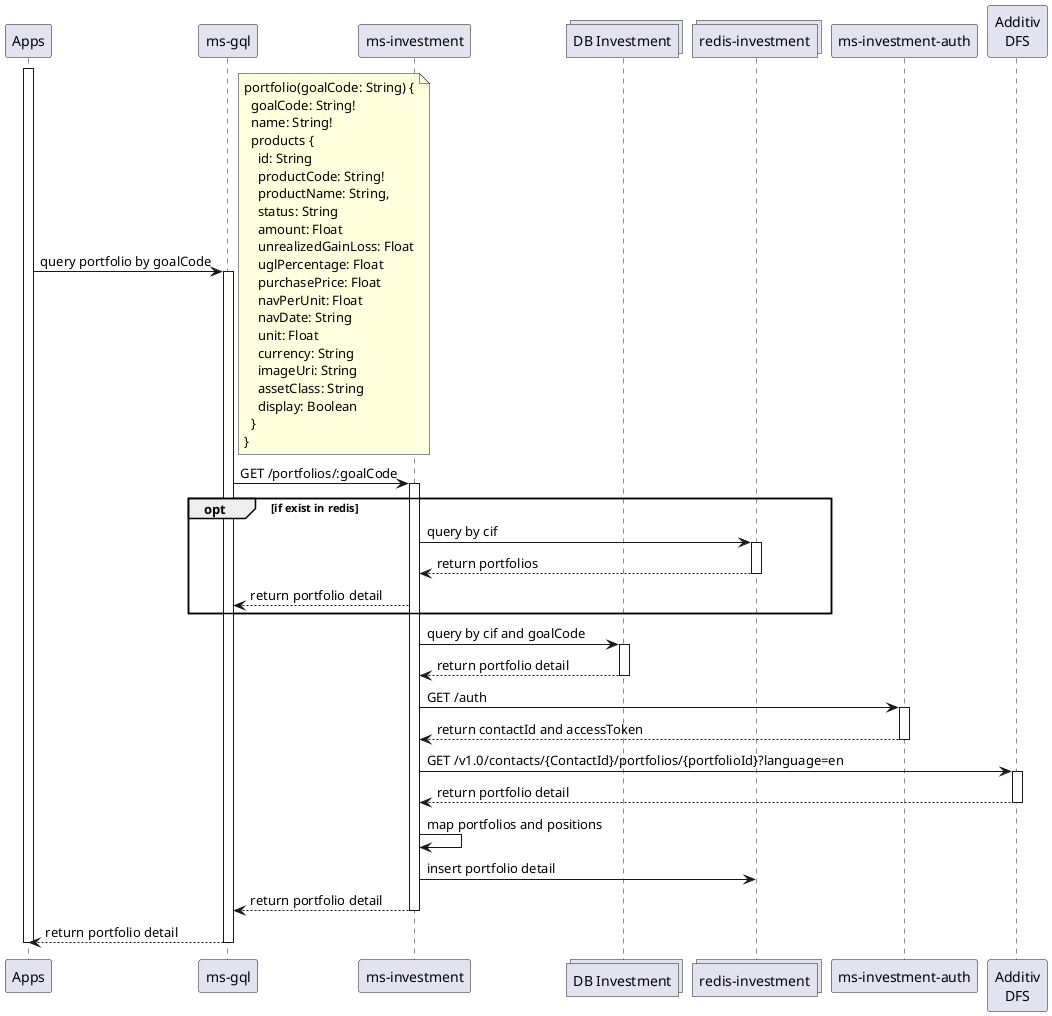 @startuml get portfolio detail
participant "Apps" as app
participant "ms-gql" as gql
participant "ms-investment" as ms
collections "DB Investment" as db
collections "redis-investment" as redis
participant "ms-investment-auth" as auth
participant "Additiv\nDFS" as dfs

activate app
app -> gql: query portfolio by goalCode
note right
portfolio(goalCode: String) {
  goalCode: String!
  name: String!
  products {
    id: String
    productCode: String!
    productName: String,
    status: String
    amount: Float
    unrealizedGainLoss: Float
    uglPercentage: Float
    purchasePrice: Float
    navPerUnit: Float
    navDate: String
    unit: Float
    currency: String
    imageUri: String
    assetClass: String
    display: Boolean
  }
}
end note
activate gql
gql -> ms: GET /portfolios/:goalCode
activate ms

opt if exist in redis
ms -> redis: query by cif
activate redis
redis --> ms: return portfolios
deactivate redis
ms --> gql: return portfolio detail
end

ms -> db: query by cif and goalCode
activate db
db --> ms: return portfolio detail
deactivate db

ms -> auth: GET /auth
activate auth
auth --> ms: return contactId and accessToken
deactivate auth

ms -> dfs: GET /v1.0/contacts/{ContactId}/portfolios/{portfolioId}?language=en
activate dfs
dfs --> ms: return portfolio detail
deactivate dfs

ms -> ms: map portfolios and positions
ms -> redis: insert portfolio detail

ms --> gql: return portfolio detail
deactivate ms
gql --> app: return portfolio detail
deactivate gql
deactivate app
@enduml